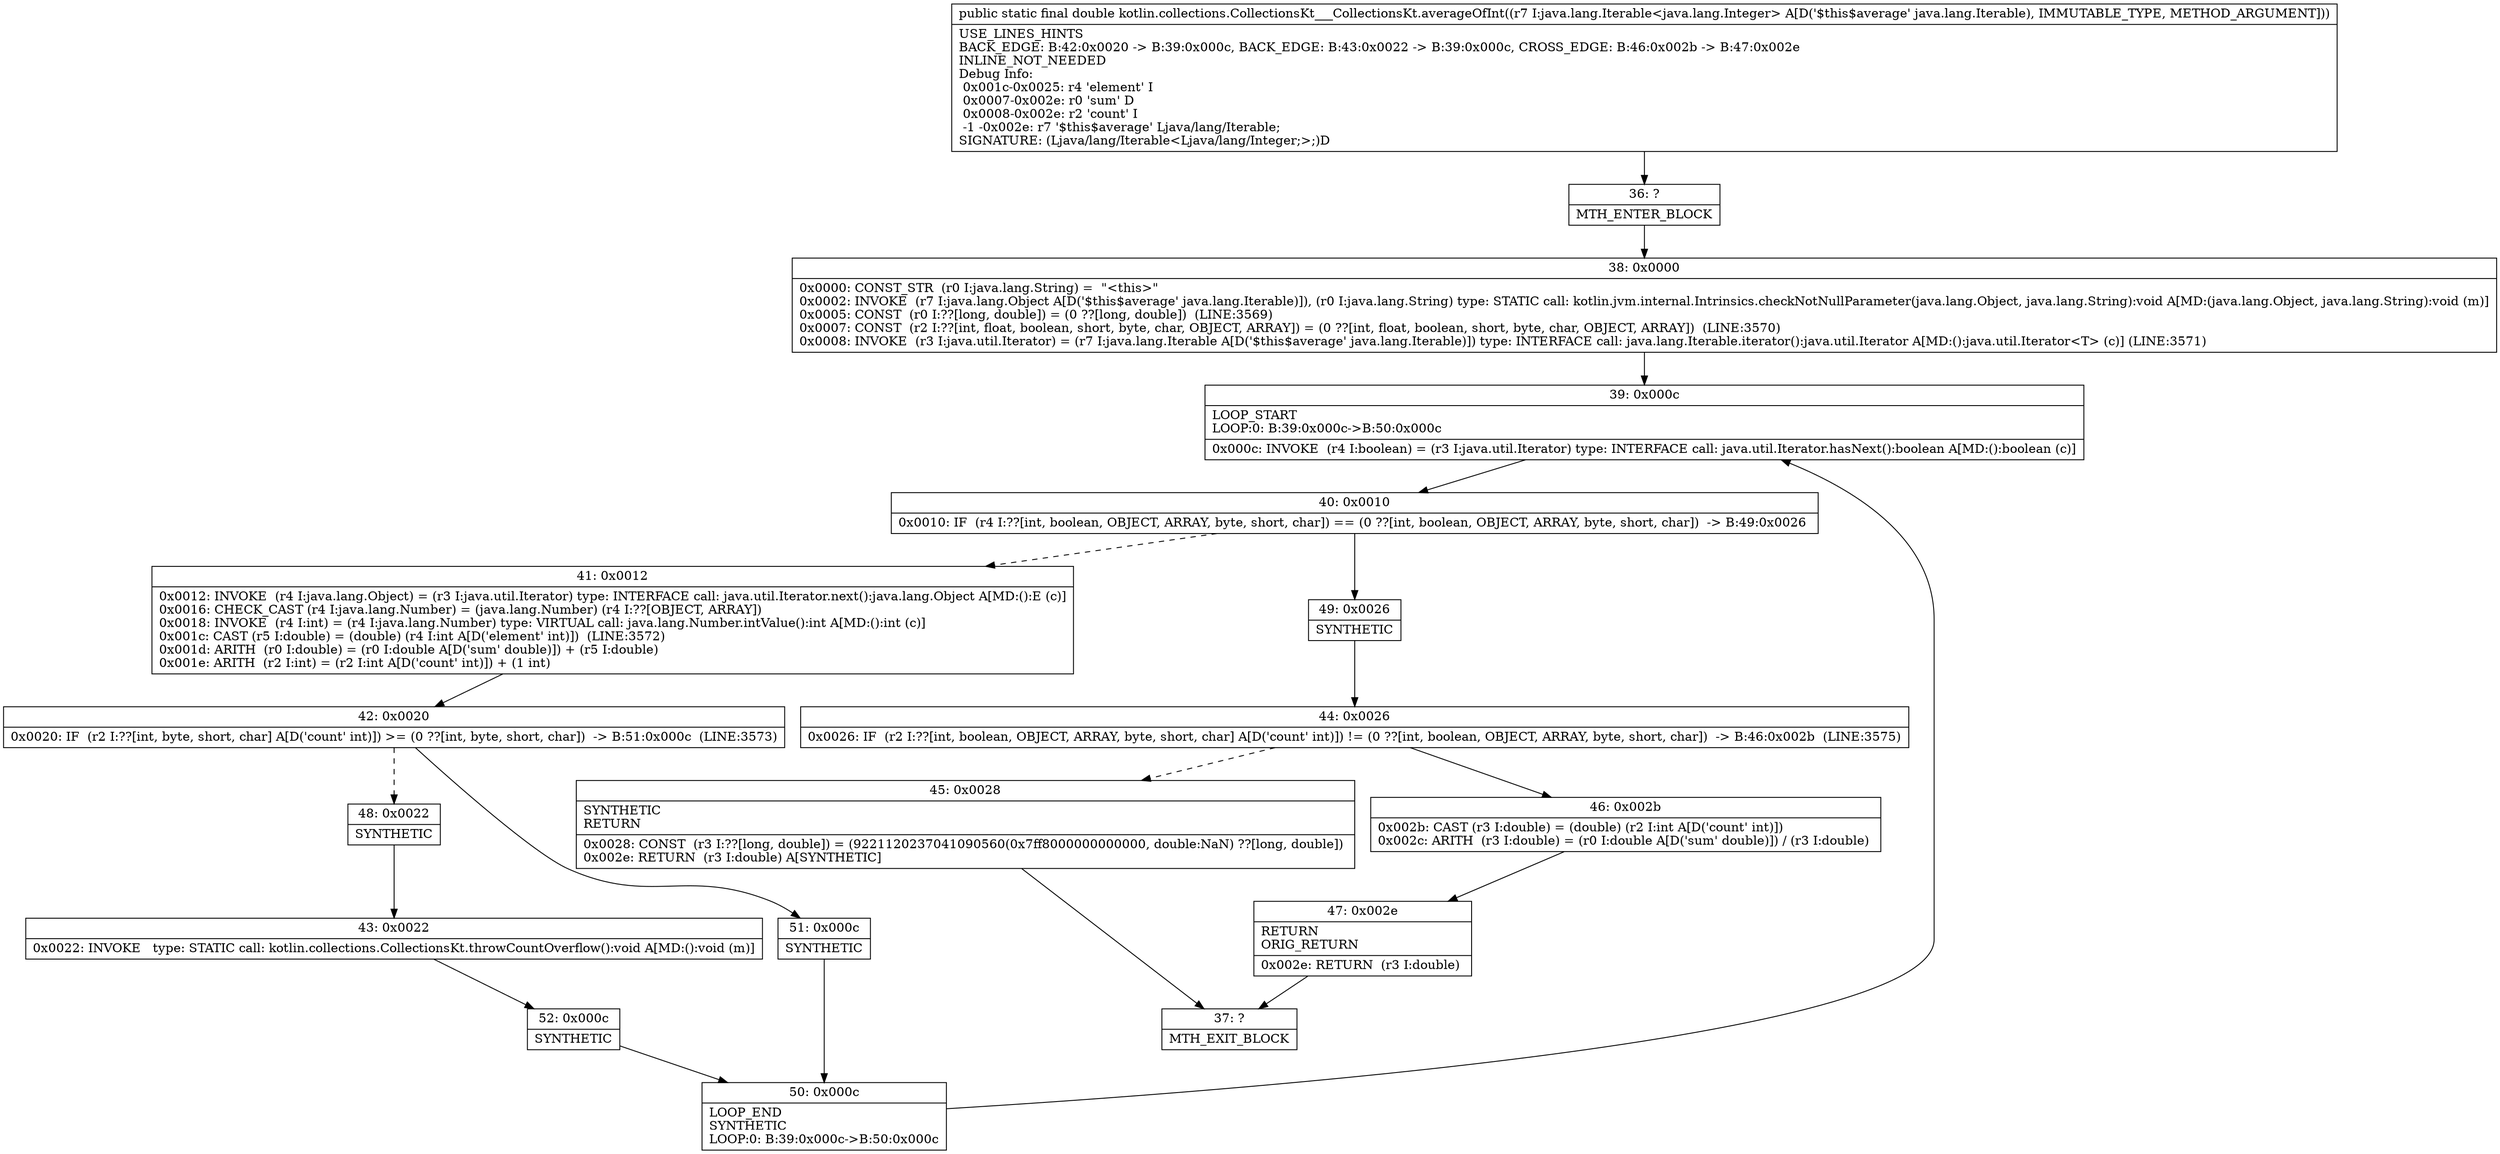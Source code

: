digraph "CFG forkotlin.collections.CollectionsKt___CollectionsKt.averageOfInt(Ljava\/lang\/Iterable;)D" {
Node_36 [shape=record,label="{36\:\ ?|MTH_ENTER_BLOCK\l}"];
Node_38 [shape=record,label="{38\:\ 0x0000|0x0000: CONST_STR  (r0 I:java.lang.String) =  \"\<this\>\" \l0x0002: INVOKE  (r7 I:java.lang.Object A[D('$this$average' java.lang.Iterable)]), (r0 I:java.lang.String) type: STATIC call: kotlin.jvm.internal.Intrinsics.checkNotNullParameter(java.lang.Object, java.lang.String):void A[MD:(java.lang.Object, java.lang.String):void (m)]\l0x0005: CONST  (r0 I:??[long, double]) = (0 ??[long, double])  (LINE:3569)\l0x0007: CONST  (r2 I:??[int, float, boolean, short, byte, char, OBJECT, ARRAY]) = (0 ??[int, float, boolean, short, byte, char, OBJECT, ARRAY])  (LINE:3570)\l0x0008: INVOKE  (r3 I:java.util.Iterator) = (r7 I:java.lang.Iterable A[D('$this$average' java.lang.Iterable)]) type: INTERFACE call: java.lang.Iterable.iterator():java.util.Iterator A[MD:():java.util.Iterator\<T\> (c)] (LINE:3571)\l}"];
Node_39 [shape=record,label="{39\:\ 0x000c|LOOP_START\lLOOP:0: B:39:0x000c\-\>B:50:0x000c\l|0x000c: INVOKE  (r4 I:boolean) = (r3 I:java.util.Iterator) type: INTERFACE call: java.util.Iterator.hasNext():boolean A[MD:():boolean (c)]\l}"];
Node_40 [shape=record,label="{40\:\ 0x0010|0x0010: IF  (r4 I:??[int, boolean, OBJECT, ARRAY, byte, short, char]) == (0 ??[int, boolean, OBJECT, ARRAY, byte, short, char])  \-\> B:49:0x0026 \l}"];
Node_41 [shape=record,label="{41\:\ 0x0012|0x0012: INVOKE  (r4 I:java.lang.Object) = (r3 I:java.util.Iterator) type: INTERFACE call: java.util.Iterator.next():java.lang.Object A[MD:():E (c)]\l0x0016: CHECK_CAST (r4 I:java.lang.Number) = (java.lang.Number) (r4 I:??[OBJECT, ARRAY]) \l0x0018: INVOKE  (r4 I:int) = (r4 I:java.lang.Number) type: VIRTUAL call: java.lang.Number.intValue():int A[MD:():int (c)]\l0x001c: CAST (r5 I:double) = (double) (r4 I:int A[D('element' int)])  (LINE:3572)\l0x001d: ARITH  (r0 I:double) = (r0 I:double A[D('sum' double)]) + (r5 I:double) \l0x001e: ARITH  (r2 I:int) = (r2 I:int A[D('count' int)]) + (1 int) \l}"];
Node_42 [shape=record,label="{42\:\ 0x0020|0x0020: IF  (r2 I:??[int, byte, short, char] A[D('count' int)]) \>= (0 ??[int, byte, short, char])  \-\> B:51:0x000c  (LINE:3573)\l}"];
Node_48 [shape=record,label="{48\:\ 0x0022|SYNTHETIC\l}"];
Node_43 [shape=record,label="{43\:\ 0x0022|0x0022: INVOKE   type: STATIC call: kotlin.collections.CollectionsKt.throwCountOverflow():void A[MD:():void (m)]\l}"];
Node_52 [shape=record,label="{52\:\ 0x000c|SYNTHETIC\l}"];
Node_50 [shape=record,label="{50\:\ 0x000c|LOOP_END\lSYNTHETIC\lLOOP:0: B:39:0x000c\-\>B:50:0x000c\l}"];
Node_51 [shape=record,label="{51\:\ 0x000c|SYNTHETIC\l}"];
Node_49 [shape=record,label="{49\:\ 0x0026|SYNTHETIC\l}"];
Node_44 [shape=record,label="{44\:\ 0x0026|0x0026: IF  (r2 I:??[int, boolean, OBJECT, ARRAY, byte, short, char] A[D('count' int)]) != (0 ??[int, boolean, OBJECT, ARRAY, byte, short, char])  \-\> B:46:0x002b  (LINE:3575)\l}"];
Node_45 [shape=record,label="{45\:\ 0x0028|SYNTHETIC\lRETURN\l|0x0028: CONST  (r3 I:??[long, double]) = (9221120237041090560(0x7ff8000000000000, double:NaN) ??[long, double]) \l0x002e: RETURN  (r3 I:double) A[SYNTHETIC]\l}"];
Node_37 [shape=record,label="{37\:\ ?|MTH_EXIT_BLOCK\l}"];
Node_46 [shape=record,label="{46\:\ 0x002b|0x002b: CAST (r3 I:double) = (double) (r2 I:int A[D('count' int)]) \l0x002c: ARITH  (r3 I:double) = (r0 I:double A[D('sum' double)]) \/ (r3 I:double) \l}"];
Node_47 [shape=record,label="{47\:\ 0x002e|RETURN\lORIG_RETURN\l|0x002e: RETURN  (r3 I:double) \l}"];
MethodNode[shape=record,label="{public static final double kotlin.collections.CollectionsKt___CollectionsKt.averageOfInt((r7 I:java.lang.Iterable\<java.lang.Integer\> A[D('$this$average' java.lang.Iterable), IMMUTABLE_TYPE, METHOD_ARGUMENT]))  | USE_LINES_HINTS\lBACK_EDGE: B:42:0x0020 \-\> B:39:0x000c, BACK_EDGE: B:43:0x0022 \-\> B:39:0x000c, CROSS_EDGE: B:46:0x002b \-\> B:47:0x002e\lINLINE_NOT_NEEDED\lDebug Info:\l  0x001c\-0x0025: r4 'element' I\l  0x0007\-0x002e: r0 'sum' D\l  0x0008\-0x002e: r2 'count' I\l  \-1 \-0x002e: r7 '$this$average' Ljava\/lang\/Iterable;\lSIGNATURE: (Ljava\/lang\/Iterable\<Ljava\/lang\/Integer;\>;)D\l}"];
MethodNode -> Node_36;Node_36 -> Node_38;
Node_38 -> Node_39;
Node_39 -> Node_40;
Node_40 -> Node_41[style=dashed];
Node_40 -> Node_49;
Node_41 -> Node_42;
Node_42 -> Node_48[style=dashed];
Node_42 -> Node_51;
Node_48 -> Node_43;
Node_43 -> Node_52;
Node_52 -> Node_50;
Node_50 -> Node_39;
Node_51 -> Node_50;
Node_49 -> Node_44;
Node_44 -> Node_45[style=dashed];
Node_44 -> Node_46;
Node_45 -> Node_37;
Node_46 -> Node_47;
Node_47 -> Node_37;
}

